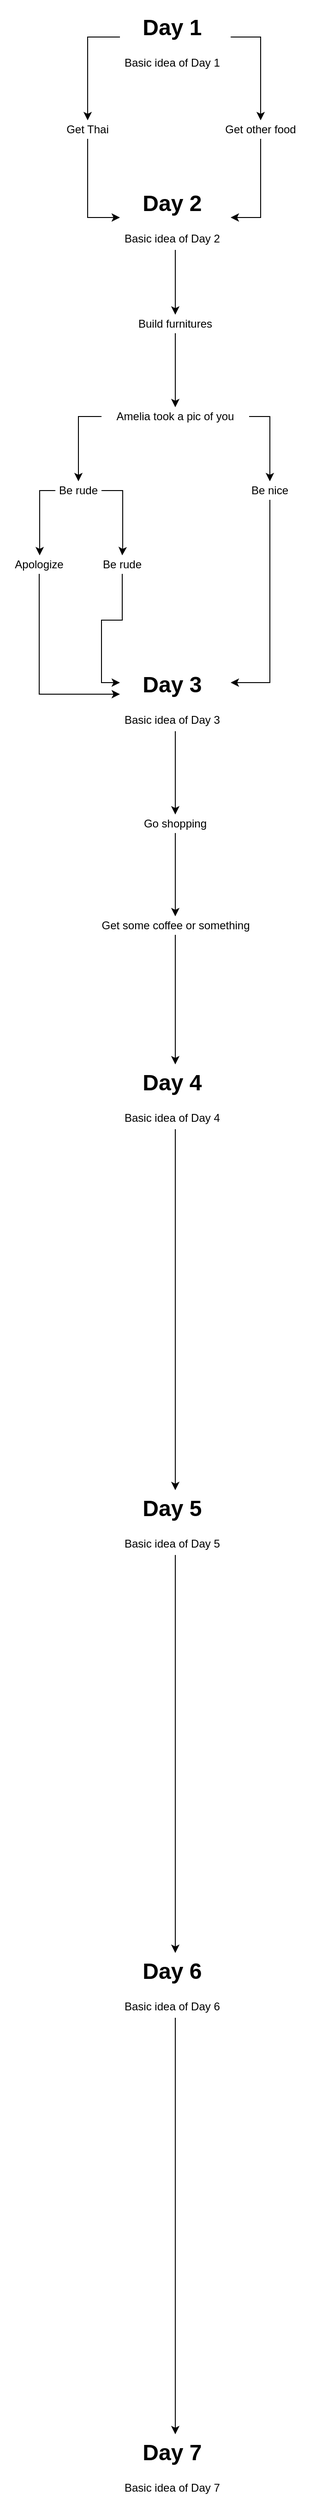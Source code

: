 <mxfile compressed="true" version="14.4.3" type="github"><diagram id="OKZmLAo0fw7J7wTRaCY-" name="Week 1"><mxGraphModel dx="677" dy="336" grid="1" gridSize="10" guides="1" tooltips="1" connect="1" arrows="1" fold="1" page="1" pageScale="1" pageWidth="850" pageHeight="1100" math="0" shadow="0"><root><mxCell id="0"/><mxCell id="1" parent="0"/><mxCell id="phHPlyiRg4puoFaAQatL-11" style="edgeStyle=orthogonalEdgeStyle;rounded=0;orthogonalLoop=1;jettySize=auto;html=1;exitX=0;exitY=0.25;exitDx=0;exitDy=0;entryX=0.5;entryY=0;entryDx=0;entryDy=0;" edge="1" parent="1" source="ETH6E-rhl-YNPLs5-pxq-1" target="phHPlyiRg4puoFaAQatL-2"><mxGeometry relative="1" as="geometry"/></mxCell><mxCell id="phHPlyiRg4puoFaAQatL-12" style="edgeStyle=orthogonalEdgeStyle;rounded=0;orthogonalLoop=1;jettySize=auto;html=1;exitX=1;exitY=0.25;exitDx=0;exitDy=0;" edge="1" parent="1" source="ETH6E-rhl-YNPLs5-pxq-1" target="phHPlyiRg4puoFaAQatL-3"><mxGeometry relative="1" as="geometry"/></mxCell><mxCell id="ETH6E-rhl-YNPLs5-pxq-1" value="&lt;h1 style=&quot;text-align: center&quot;&gt;Day 1&lt;/h1&gt;&lt;p style=&quot;text-align: center&quot;&gt;Basic idea of Day 1&lt;/p&gt;&lt;p&gt;&lt;br&gt;&lt;/p&gt;" style="text;html=1;strokeColor=none;fillColor=none;spacing=5;spacingTop=-20;whiteSpace=wrap;overflow=hidden;rounded=0;" parent="1" vertex="1"><mxGeometry x="320" y="30" width="120" height="120" as="geometry"/></mxCell><mxCell id="phHPlyiRg4puoFaAQatL-21" style="edgeStyle=orthogonalEdgeStyle;rounded=0;orthogonalLoop=1;jettySize=auto;html=1;exitX=0.5;exitY=1;exitDx=0;exitDy=0;entryX=0.5;entryY=0;entryDx=0;entryDy=0;" edge="1" parent="1" source="phHPlyiRg4puoFaAQatL-1" target="phHPlyiRg4puoFaAQatL-18"><mxGeometry relative="1" as="geometry"/></mxCell><mxCell id="phHPlyiRg4puoFaAQatL-1" value="&lt;h1 style=&quot;text-align: center&quot;&gt;Day 2&lt;/h1&gt;&lt;p style=&quot;text-align: center&quot;&gt;Basic idea of Day 2&lt;/p&gt;&lt;p&gt;&lt;br&gt;&lt;/p&gt;" style="text;html=1;strokeColor=none;fillColor=none;spacing=5;spacingTop=-20;whiteSpace=wrap;overflow=hidden;rounded=0;" vertex="1" parent="1"><mxGeometry x="320" y="220" width="120" height="70" as="geometry"/></mxCell><mxCell id="phHPlyiRg4puoFaAQatL-13" style="edgeStyle=orthogonalEdgeStyle;rounded=0;orthogonalLoop=1;jettySize=auto;html=1;exitX=0.5;exitY=1;exitDx=0;exitDy=0;entryX=0;entryY=0.5;entryDx=0;entryDy=0;" edge="1" parent="1" source="phHPlyiRg4puoFaAQatL-2" target="phHPlyiRg4puoFaAQatL-1"><mxGeometry relative="1" as="geometry"/></mxCell><mxCell id="phHPlyiRg4puoFaAQatL-2" value="Get Thai" style="text;html=1;strokeColor=none;fillColor=none;align=center;verticalAlign=middle;whiteSpace=wrap;rounded=0;" vertex="1" parent="1"><mxGeometry x="250" y="150" width="70" height="20" as="geometry"/></mxCell><mxCell id="phHPlyiRg4puoFaAQatL-15" style="edgeStyle=orthogonalEdgeStyle;rounded=0;orthogonalLoop=1;jettySize=auto;html=1;exitX=0.5;exitY=1;exitDx=0;exitDy=0;entryX=1;entryY=0.5;entryDx=0;entryDy=0;" edge="1" parent="1" source="phHPlyiRg4puoFaAQatL-3" target="phHPlyiRg4puoFaAQatL-1"><mxGeometry relative="1" as="geometry"/></mxCell><mxCell id="phHPlyiRg4puoFaAQatL-3" value="Get other food" style="text;html=1;strokeColor=none;fillColor=none;align=center;verticalAlign=middle;whiteSpace=wrap;rounded=0;" vertex="1" parent="1"><mxGeometry x="425" y="150" width="95" height="20" as="geometry"/></mxCell><mxCell id="phHPlyiRg4puoFaAQatL-37" style="edgeStyle=orthogonalEdgeStyle;rounded=0;orthogonalLoop=1;jettySize=auto;html=1;exitX=0.5;exitY=1;exitDx=0;exitDy=0;" edge="1" parent="1" source="phHPlyiRg4puoFaAQatL-17" target="phHPlyiRg4puoFaAQatL-36"><mxGeometry relative="1" as="geometry"/></mxCell><mxCell id="phHPlyiRg4puoFaAQatL-17" value="&lt;h1 style=&quot;text-align: center&quot;&gt;Day 3&lt;/h1&gt;&lt;p style=&quot;text-align: center&quot;&gt;Basic idea of Day 3&lt;/p&gt;&lt;p&gt;&lt;br&gt;&lt;/p&gt;" style="text;html=1;strokeColor=none;fillColor=none;spacing=5;spacingTop=-20;whiteSpace=wrap;overflow=hidden;rounded=0;" vertex="1" parent="1"><mxGeometry x="320" y="740" width="120" height="70" as="geometry"/></mxCell><mxCell id="phHPlyiRg4puoFaAQatL-23" style="edgeStyle=orthogonalEdgeStyle;rounded=0;orthogonalLoop=1;jettySize=auto;html=1;exitX=0.5;exitY=1;exitDx=0;exitDy=0;entryX=0.5;entryY=0;entryDx=0;entryDy=0;" edge="1" parent="1" source="phHPlyiRg4puoFaAQatL-18" target="phHPlyiRg4puoFaAQatL-22"><mxGeometry relative="1" as="geometry"/></mxCell><mxCell id="phHPlyiRg4puoFaAQatL-18" value="Build furnitures" style="text;html=1;strokeColor=none;fillColor=none;align=center;verticalAlign=middle;whiteSpace=wrap;rounded=0;" vertex="1" parent="1"><mxGeometry x="320" y="360" width="120" height="20" as="geometry"/></mxCell><mxCell id="phHPlyiRg4puoFaAQatL-26" style="edgeStyle=orthogonalEdgeStyle;rounded=0;orthogonalLoop=1;jettySize=auto;html=1;exitX=0;exitY=0.5;exitDx=0;exitDy=0;entryX=0.5;entryY=0;entryDx=0;entryDy=0;" edge="1" parent="1" source="phHPlyiRg4puoFaAQatL-22" target="phHPlyiRg4puoFaAQatL-24"><mxGeometry relative="1" as="geometry"><Array as="points"><mxPoint x="275" y="470"/></Array></mxGeometry></mxCell><mxCell id="phHPlyiRg4puoFaAQatL-28" style="edgeStyle=orthogonalEdgeStyle;rounded=0;orthogonalLoop=1;jettySize=auto;html=1;exitX=1;exitY=0.5;exitDx=0;exitDy=0;" edge="1" parent="1" source="phHPlyiRg4puoFaAQatL-22" target="phHPlyiRg4puoFaAQatL-27"><mxGeometry relative="1" as="geometry"/></mxCell><mxCell id="phHPlyiRg4puoFaAQatL-22" value="Amelia took a pic of you" style="text;html=1;strokeColor=none;fillColor=none;align=center;verticalAlign=middle;whiteSpace=wrap;rounded=0;" vertex="1" parent="1"><mxGeometry x="300" y="460" width="160" height="20" as="geometry"/></mxCell><mxCell id="phHPlyiRg4puoFaAQatL-31" style="edgeStyle=orthogonalEdgeStyle;rounded=0;orthogonalLoop=1;jettySize=auto;html=1;exitX=1;exitY=0.5;exitDx=0;exitDy=0;entryX=0.5;entryY=0;entryDx=0;entryDy=0;" edge="1" parent="1" source="phHPlyiRg4puoFaAQatL-24" target="phHPlyiRg4puoFaAQatL-30"><mxGeometry relative="1" as="geometry"><Array as="points"><mxPoint x="323" y="550"/><mxPoint x="323" y="610"/><mxPoint x="323" y="610"/></Array></mxGeometry></mxCell><mxCell id="phHPlyiRg4puoFaAQatL-32" style="edgeStyle=orthogonalEdgeStyle;rounded=0;orthogonalLoop=1;jettySize=auto;html=1;exitX=0;exitY=0.5;exitDx=0;exitDy=0;" edge="1" parent="1" source="phHPlyiRg4puoFaAQatL-24" target="phHPlyiRg4puoFaAQatL-29"><mxGeometry relative="1" as="geometry"><Array as="points"><mxPoint x="233" y="550"/></Array></mxGeometry></mxCell><mxCell id="phHPlyiRg4puoFaAQatL-24" value="Be rude" style="text;html=1;strokeColor=none;fillColor=none;align=center;verticalAlign=middle;whiteSpace=wrap;rounded=0;" vertex="1" parent="1"><mxGeometry x="250" y="540" width="50" height="20" as="geometry"/></mxCell><mxCell id="phHPlyiRg4puoFaAQatL-35" style="edgeStyle=orthogonalEdgeStyle;rounded=0;orthogonalLoop=1;jettySize=auto;html=1;exitX=0.5;exitY=1;exitDx=0;exitDy=0;entryX=1;entryY=0.25;entryDx=0;entryDy=0;" edge="1" parent="1" source="phHPlyiRg4puoFaAQatL-27" target="phHPlyiRg4puoFaAQatL-17"><mxGeometry relative="1" as="geometry"/></mxCell><mxCell id="phHPlyiRg4puoFaAQatL-27" value="Be nice" style="text;html=1;strokeColor=none;fillColor=none;align=center;verticalAlign=middle;whiteSpace=wrap;rounded=0;" vertex="1" parent="1"><mxGeometry x="440" y="540" width="85" height="20" as="geometry"/></mxCell><mxCell id="phHPlyiRg4puoFaAQatL-34" style="edgeStyle=orthogonalEdgeStyle;rounded=0;orthogonalLoop=1;jettySize=auto;html=1;exitX=0.5;exitY=1;exitDx=0;exitDy=0;" edge="1" parent="1" source="phHPlyiRg4puoFaAQatL-29"><mxGeometry relative="1" as="geometry"><mxPoint x="320" y="770" as="targetPoint"/><Array as="points"><mxPoint x="232" y="770"/></Array></mxGeometry></mxCell><mxCell id="phHPlyiRg4puoFaAQatL-29" value="Apologize" style="text;html=1;strokeColor=none;fillColor=none;align=center;verticalAlign=middle;whiteSpace=wrap;rounded=0;" vertex="1" parent="1"><mxGeometry x="190" y="620" width="85" height="20" as="geometry"/></mxCell><mxCell id="phHPlyiRg4puoFaAQatL-33" style="edgeStyle=orthogonalEdgeStyle;rounded=0;orthogonalLoop=1;jettySize=auto;html=1;entryX=0;entryY=0.25;entryDx=0;entryDy=0;" edge="1" parent="1" source="phHPlyiRg4puoFaAQatL-30" target="phHPlyiRg4puoFaAQatL-17"><mxGeometry relative="1" as="geometry"/></mxCell><mxCell id="phHPlyiRg4puoFaAQatL-30" value="Be rude" style="text;html=1;strokeColor=none;fillColor=none;align=center;verticalAlign=middle;whiteSpace=wrap;rounded=0;" vertex="1" parent="1"><mxGeometry x="280" y="620" width="85" height="20" as="geometry"/></mxCell><mxCell id="phHPlyiRg4puoFaAQatL-40" style="edgeStyle=orthogonalEdgeStyle;rounded=0;orthogonalLoop=1;jettySize=auto;html=1;exitX=0.5;exitY=1;exitDx=0;exitDy=0;entryX=0.5;entryY=0;entryDx=0;entryDy=0;" edge="1" parent="1" source="phHPlyiRg4puoFaAQatL-36" target="phHPlyiRg4puoFaAQatL-39"><mxGeometry relative="1" as="geometry"/></mxCell><mxCell id="phHPlyiRg4puoFaAQatL-36" value="Go shopping" style="text;html=1;strokeColor=none;fillColor=none;align=center;verticalAlign=middle;whiteSpace=wrap;rounded=0;" vertex="1" parent="1"><mxGeometry x="300" y="900" width="160" height="20" as="geometry"/></mxCell><mxCell id="phHPlyiRg4puoFaAQatL-43" style="edgeStyle=orthogonalEdgeStyle;rounded=0;orthogonalLoop=1;jettySize=auto;html=1;exitX=0.5;exitY=1;exitDx=0;exitDy=0;" edge="1" parent="1" source="phHPlyiRg4puoFaAQatL-39" target="phHPlyiRg4puoFaAQatL-42"><mxGeometry relative="1" as="geometry"/></mxCell><mxCell id="phHPlyiRg4puoFaAQatL-39" value="Get some coffee or something" style="text;html=1;strokeColor=none;fillColor=none;align=center;verticalAlign=middle;whiteSpace=wrap;rounded=0;" vertex="1" parent="1"><mxGeometry x="263.75" y="1010" width="232.5" height="20" as="geometry"/></mxCell><mxCell id="phHPlyiRg4puoFaAQatL-45" style="edgeStyle=orthogonalEdgeStyle;rounded=0;orthogonalLoop=1;jettySize=auto;html=1;exitX=0.5;exitY=1;exitDx=0;exitDy=0;" edge="1" parent="1" source="phHPlyiRg4puoFaAQatL-42" target="phHPlyiRg4puoFaAQatL-44"><mxGeometry relative="1" as="geometry"/></mxCell><mxCell id="phHPlyiRg4puoFaAQatL-42" value="&lt;h1 style=&quot;text-align: center&quot;&gt;Day 4&lt;/h1&gt;&lt;p style=&quot;text-align: center&quot;&gt;Basic idea of Day 4&lt;/p&gt;&lt;p&gt;&lt;br&gt;&lt;/p&gt;" style="text;html=1;strokeColor=none;fillColor=none;spacing=5;spacingTop=-20;whiteSpace=wrap;overflow=hidden;rounded=0;" vertex="1" parent="1"><mxGeometry x="320" y="1170" width="120" height="70" as="geometry"/></mxCell><mxCell id="phHPlyiRg4puoFaAQatL-47" style="edgeStyle=orthogonalEdgeStyle;rounded=0;orthogonalLoop=1;jettySize=auto;html=1;exitX=0.5;exitY=1;exitDx=0;exitDy=0;entryX=0.5;entryY=0;entryDx=0;entryDy=0;" edge="1" parent="1" source="phHPlyiRg4puoFaAQatL-44" target="phHPlyiRg4puoFaAQatL-46"><mxGeometry relative="1" as="geometry"/></mxCell><mxCell id="phHPlyiRg4puoFaAQatL-44" value="&lt;h1 style=&quot;text-align: center&quot;&gt;Day 5&lt;/h1&gt;&lt;p style=&quot;text-align: center&quot;&gt;Basic idea of Day 5&lt;/p&gt;&lt;p&gt;&lt;br&gt;&lt;/p&gt;" style="text;html=1;strokeColor=none;fillColor=none;spacing=5;spacingTop=-20;whiteSpace=wrap;overflow=hidden;rounded=0;" vertex="1" parent="1"><mxGeometry x="320" y="1630" width="120" height="70" as="geometry"/></mxCell><mxCell id="phHPlyiRg4puoFaAQatL-49" style="edgeStyle=orthogonalEdgeStyle;rounded=0;orthogonalLoop=1;jettySize=auto;html=1;exitX=0.5;exitY=1;exitDx=0;exitDy=0;entryX=0.5;entryY=0;entryDx=0;entryDy=0;" edge="1" parent="1" source="phHPlyiRg4puoFaAQatL-46" target="phHPlyiRg4puoFaAQatL-48"><mxGeometry relative="1" as="geometry"/></mxCell><mxCell id="phHPlyiRg4puoFaAQatL-46" value="&lt;h1 style=&quot;text-align: center&quot;&gt;Day 6&lt;/h1&gt;&lt;p style=&quot;text-align: center&quot;&gt;Basic idea of Day 6&lt;/p&gt;&lt;p&gt;&lt;br&gt;&lt;/p&gt;" style="text;html=1;strokeColor=none;fillColor=none;spacing=5;spacingTop=-20;whiteSpace=wrap;overflow=hidden;rounded=0;" vertex="1" parent="1"><mxGeometry x="320" y="2130" width="120" height="70" as="geometry"/></mxCell><mxCell id="phHPlyiRg4puoFaAQatL-48" value="&lt;h1 style=&quot;text-align: center&quot;&gt;Day 7&lt;/h1&gt;&lt;p style=&quot;text-align: center&quot;&gt;Basic idea of Day 7&lt;/p&gt;&lt;p&gt;&lt;br&gt;&lt;/p&gt;" style="text;html=1;strokeColor=none;fillColor=none;spacing=5;spacingTop=-20;whiteSpace=wrap;overflow=hidden;rounded=0;" vertex="1" parent="1"><mxGeometry x="320" y="2650" width="120" height="70" as="geometry"/></mxCell></root></mxGraphModel></diagram></mxfile>